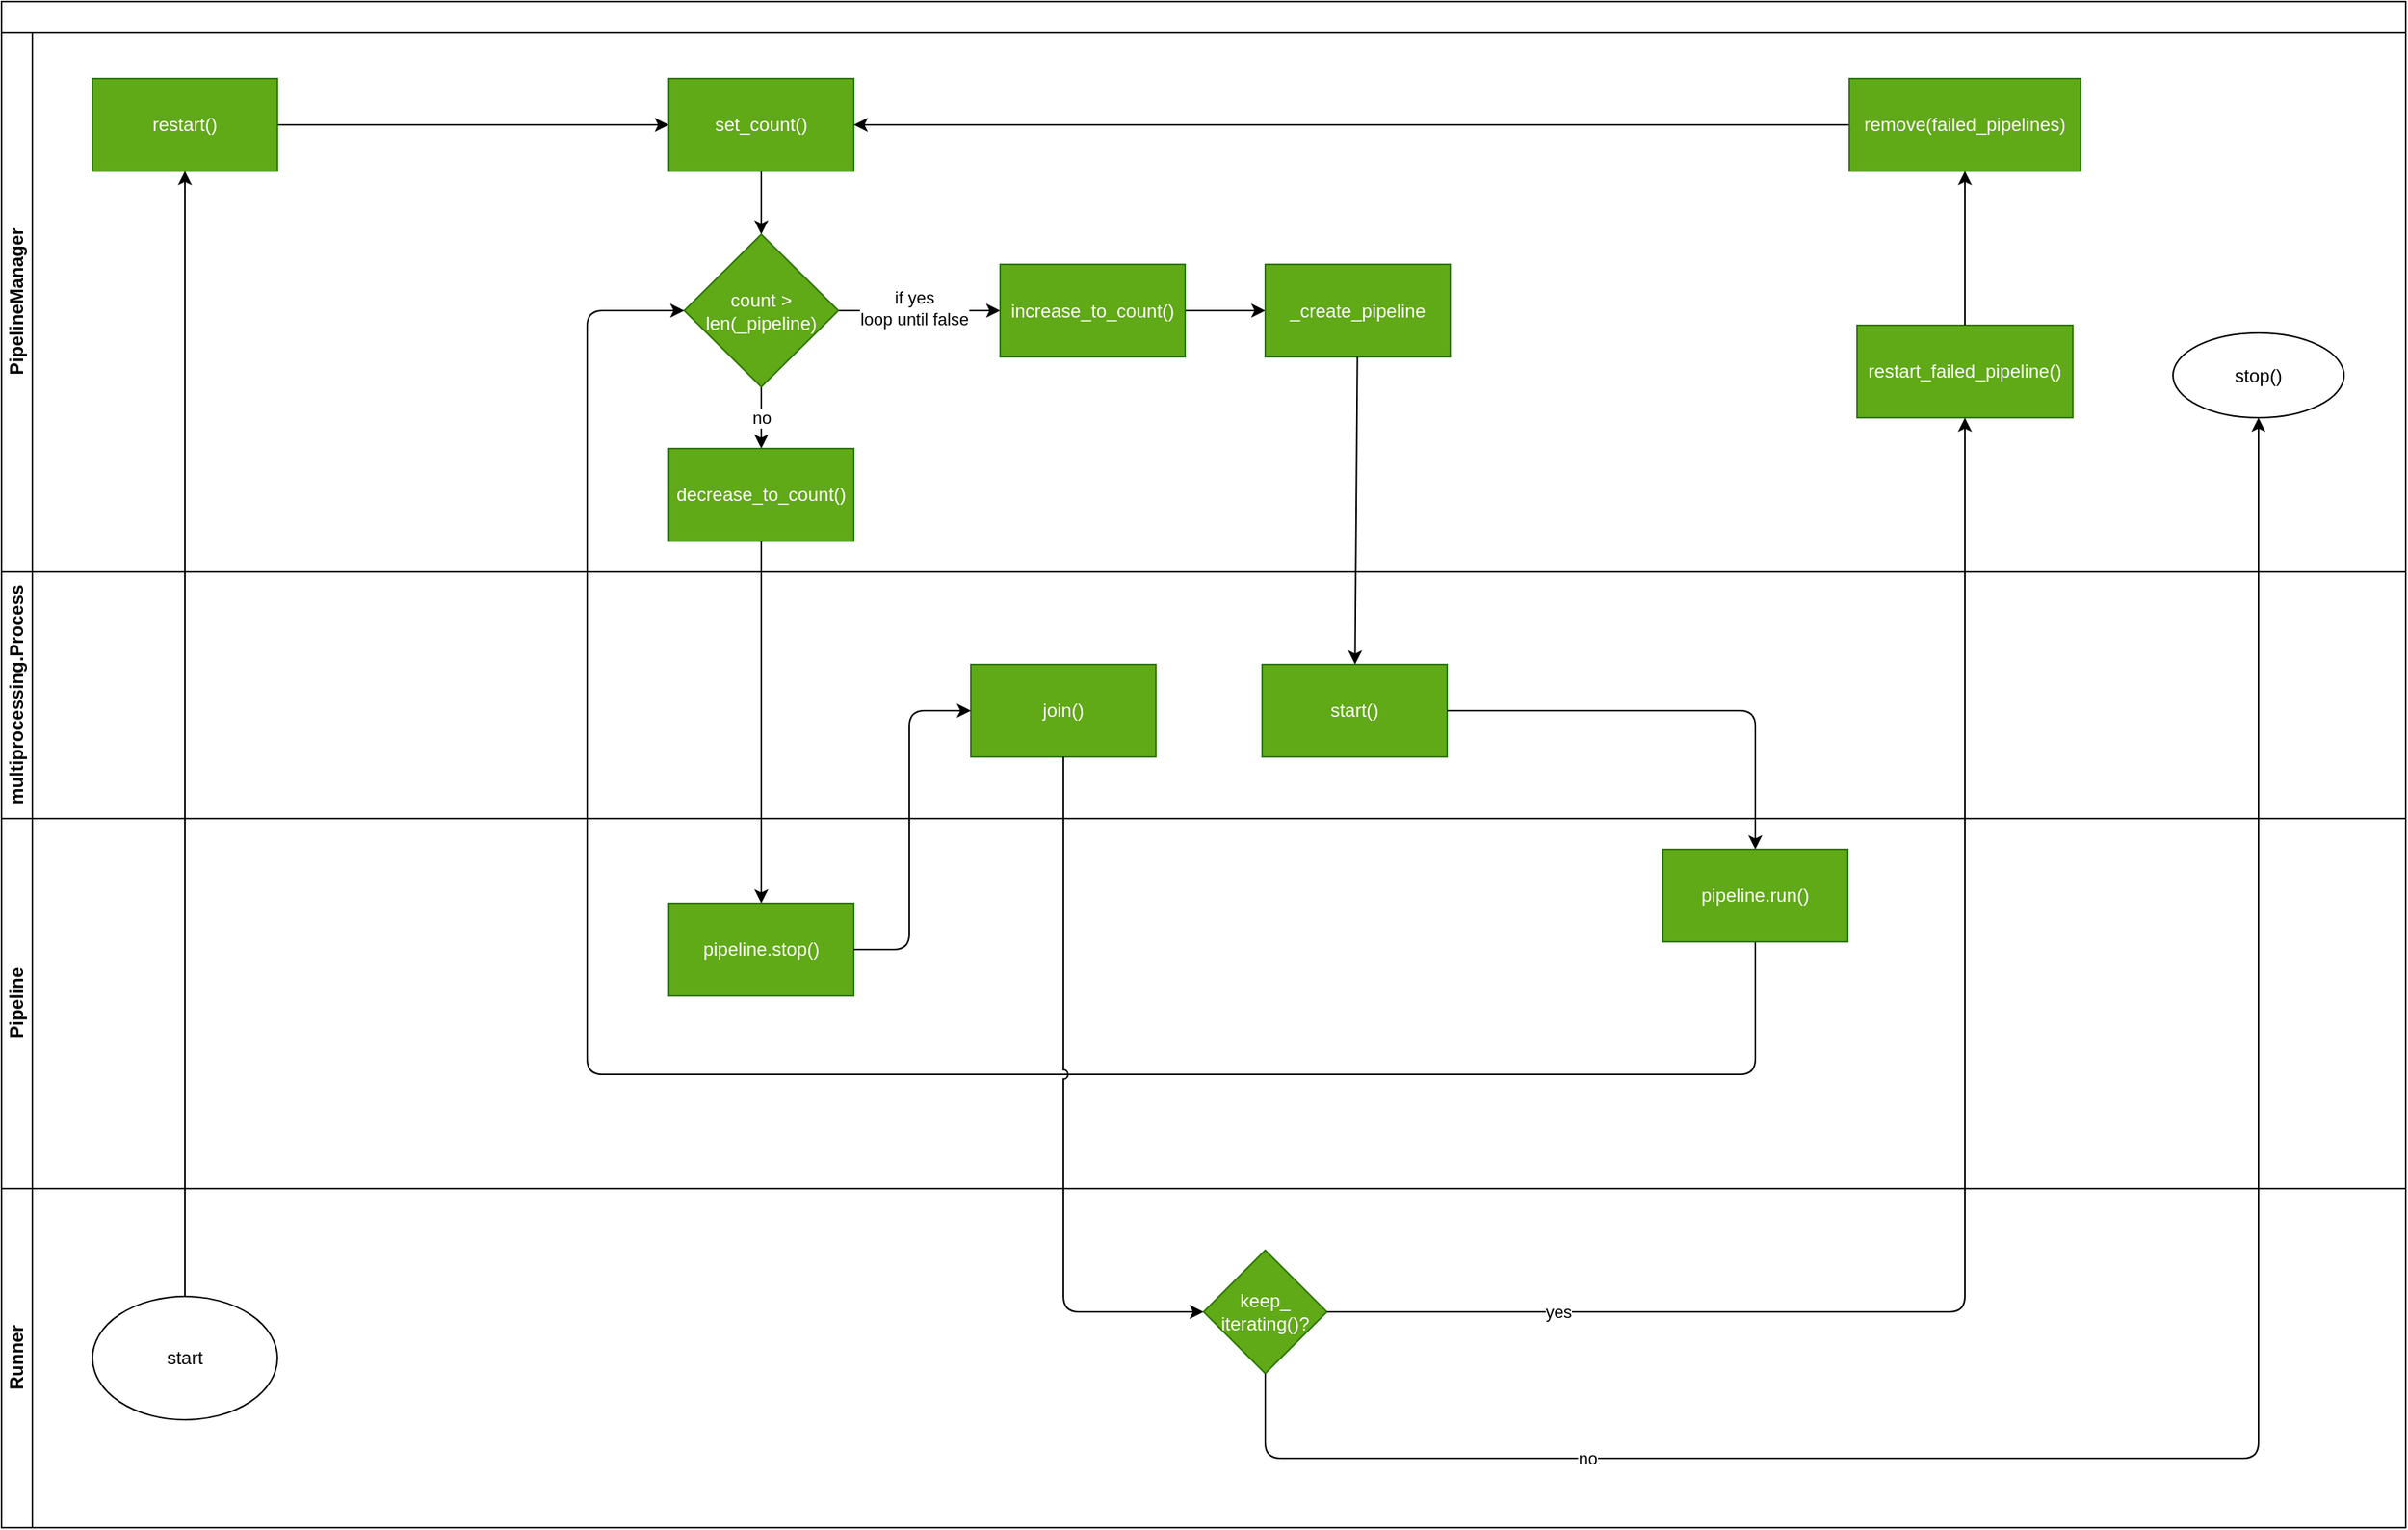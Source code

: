 <mxfile version="22.1.16" type="device">
  <diagram id="SRfpee8Bwv2kgKTGE94v" name="Page-1">
    <mxGraphModel dx="1728" dy="998" grid="1" gridSize="10" guides="1" tooltips="1" connect="1" arrows="1" fold="1" page="1" pageScale="1" pageWidth="850" pageHeight="1100" math="0" shadow="0">
      <root>
        <mxCell id="0" />
        <mxCell id="1" parent="0" />
        <mxCell id="9" value="" style="swimlane;html=1;childLayout=stackLayout;resizeParent=1;resizeParentMax=0;horizontal=1;startSize=20;horizontalStack=0;whiteSpace=wrap;" parent="1" vertex="1">
          <mxGeometry x="11" y="15" width="1560" height="990" as="geometry" />
        </mxCell>
        <mxCell id="10" value="PipelineManager" style="swimlane;html=1;startSize=20;horizontal=0;" parent="9" vertex="1">
          <mxGeometry y="20" width="1560" height="350" as="geometry" />
        </mxCell>
        <mxCell id="17" value="" style="edgeStyle=none;html=1;exitX=1;exitY=0.5;exitDx=0;exitDy=0;" parent="10" source="armna5WRkvfgfis_-d7w-70" target="16" edge="1">
          <mxGeometry relative="1" as="geometry">
            <mxPoint x="380" y="60" as="sourcePoint" />
          </mxGeometry>
        </mxCell>
        <mxCell id="21" value="" style="edgeStyle=none;html=1;" parent="10" source="16" target="20" edge="1">
          <mxGeometry relative="1" as="geometry" />
        </mxCell>
        <mxCell id="16" value="set_count()" style="whiteSpace=wrap;html=1;fillColor=#60a917;fontColor=#ffffff;strokeColor=#2D7600;" parent="10" vertex="1">
          <mxGeometry x="433" y="30" width="120" height="60" as="geometry" />
        </mxCell>
        <mxCell id="23" value="no" style="edgeStyle=none;html=1;" parent="10" source="20" target="22" edge="1">
          <mxGeometry relative="1" as="geometry" />
        </mxCell>
        <mxCell id="29" value="" style="edgeStyle=none;html=1;" parent="10" source="20" target="28" edge="1">
          <mxGeometry relative="1" as="geometry" />
        </mxCell>
        <mxCell id="40" value="if yes &lt;br&gt;loop until false" style="edgeLabel;html=1;align=center;verticalAlign=middle;resizable=0;points=[];" parent="29" vertex="1" connectable="0">
          <mxGeometry x="-0.275" y="2" relative="1" as="geometry">
            <mxPoint x="11" as="offset" />
          </mxGeometry>
        </mxCell>
        <mxCell id="20" value="count &amp;gt; len(_pipeline)" style="rhombus;whiteSpace=wrap;html=1;fillColor=#60a917;fontColor=#ffffff;strokeColor=#2D7600;" parent="10" vertex="1">
          <mxGeometry x="443" y="131" width="100" height="99" as="geometry" />
        </mxCell>
        <mxCell id="22" value="decrease_to_count()" style="whiteSpace=wrap;html=1;fillColor=#60a917;fontColor=#ffffff;strokeColor=#2D7600;" parent="10" vertex="1">
          <mxGeometry x="433" y="270" width="120" height="60" as="geometry" />
        </mxCell>
        <mxCell id="31" value="" style="edgeStyle=none;html=1;" parent="10" source="28" target="30" edge="1">
          <mxGeometry relative="1" as="geometry" />
        </mxCell>
        <mxCell id="28" value="increase_to_count()" style="whiteSpace=wrap;html=1;fillColor=#60a917;fontColor=#ffffff;strokeColor=#2D7600;" parent="10" vertex="1">
          <mxGeometry x="648" y="150.5" width="120" height="60" as="geometry" />
        </mxCell>
        <mxCell id="30" value="_create_pipeline" style="whiteSpace=wrap;html=1;fillColor=#60a917;fontColor=#ffffff;strokeColor=#2D7600;" parent="10" vertex="1">
          <mxGeometry x="820" y="150.5" width="120" height="60" as="geometry" />
        </mxCell>
        <mxCell id="66" value="stop()" style="ellipse;whiteSpace=wrap;html=1;" parent="10" vertex="1">
          <mxGeometry x="1409" y="195" width="111" height="55" as="geometry" />
        </mxCell>
        <mxCell id="armna5WRkvfgfis_-d7w-70" value="restart()" style="whiteSpace=wrap;html=1;fillColor=#60a917;fontColor=#ffffff;strokeColor=#2D7600;" vertex="1" parent="10">
          <mxGeometry x="59" y="30" width="120" height="60" as="geometry" />
        </mxCell>
        <mxCell id="armna5WRkvfgfis_-d7w-73" style="edgeStyle=orthogonalEdgeStyle;rounded=0;orthogonalLoop=1;jettySize=auto;html=1;" edge="1" parent="10" source="59" target="16">
          <mxGeometry relative="1" as="geometry" />
        </mxCell>
        <mxCell id="59" value="remove(failed_pipelines)" style="whiteSpace=wrap;html=1;rounded=0;fillColor=#60a917;fontColor=#ffffff;strokeColor=#2D7600;" parent="10" vertex="1">
          <mxGeometry x="1199" y="30" width="150" height="60" as="geometry" />
        </mxCell>
        <mxCell id="57" value="restart_failed_pipeline()" style="whiteSpace=wrap;html=1;rounded=0;fillColor=#60a917;fontColor=#ffffff;strokeColor=#2D7600;" parent="10" vertex="1">
          <mxGeometry x="1204" y="190" width="140" height="60" as="geometry" />
        </mxCell>
        <mxCell id="60" value="" style="edgeStyle=orthogonalEdgeStyle;jumpStyle=arc;html=1;" parent="10" source="57" target="59" edge="1">
          <mxGeometry relative="1" as="geometry" />
        </mxCell>
        <mxCell id="12" value="multiprocessing.Process" style="swimlane;html=1;startSize=20;horizontal=0;" parent="9" vertex="1">
          <mxGeometry y="370" width="1560" height="160" as="geometry" />
        </mxCell>
        <mxCell id="32" value="start()" style="whiteSpace=wrap;html=1;fillColor=#60a917;fontColor=#ffffff;strokeColor=#2D7600;" parent="12" vertex="1">
          <mxGeometry x="818" y="60" width="120" height="60" as="geometry" />
        </mxCell>
        <mxCell id="26" value="join()" style="whiteSpace=wrap;html=1;rounded=0;fillColor=#60a917;fontColor=#ffffff;strokeColor=#2D7600;" parent="12" vertex="1">
          <mxGeometry x="629" y="60" width="120" height="60" as="geometry" />
        </mxCell>
        <mxCell id="24" style="edgeStyle=none;html=1;" parent="9" source="22" target="25" edge="1">
          <mxGeometry relative="1" as="geometry">
            <mxPoint x="673" y="630" as="targetPoint" />
          </mxGeometry>
        </mxCell>
        <mxCell id="33" value="" style="edgeStyle=none;html=1;" parent="9" source="30" target="32" edge="1">
          <mxGeometry relative="1" as="geometry" />
        </mxCell>
        <mxCell id="39" value="" style="edgeStyle=orthogonalEdgeStyle;html=1;entryX=0.5;entryY=0;entryDx=0;entryDy=0;" parent="9" source="32" target="38" edge="1">
          <mxGeometry relative="1" as="geometry">
            <Array as="points">
              <mxPoint x="1138" y="460" />
            </Array>
            <mxPoint x="1118" y="460" as="sourcePoint" />
          </mxGeometry>
        </mxCell>
        <mxCell id="42" style="edgeStyle=orthogonalEdgeStyle;html=1;entryX=0;entryY=0.5;entryDx=0;entryDy=0;exitX=0.5;exitY=1;exitDx=0;exitDy=0;" parent="9" source="38" target="20" edge="1">
          <mxGeometry relative="1" as="geometry">
            <Array as="points">
              <mxPoint x="1138" y="696" />
              <mxPoint x="380" y="696" />
              <mxPoint x="380" y="201" />
            </Array>
          </mxGeometry>
        </mxCell>
        <mxCell id="11" value="Pipeline" style="swimlane;html=1;startSize=20;horizontal=0;" parent="9" vertex="1">
          <mxGeometry y="530" width="1560" height="240" as="geometry" />
        </mxCell>
        <mxCell id="25" value="pipeline.stop()" style="rounded=0;whiteSpace=wrap;html=1;fillColor=#60a917;fontColor=#ffffff;strokeColor=#2D7600;" parent="11" vertex="1">
          <mxGeometry x="433" y="55" width="120" height="60" as="geometry" />
        </mxCell>
        <mxCell id="38" value="pipeline.run()" style="whiteSpace=wrap;html=1;fillColor=#60a917;fontColor=#ffffff;strokeColor=#2D7600;" parent="11" vertex="1">
          <mxGeometry x="1078" y="20" width="120" height="60" as="geometry" />
        </mxCell>
        <mxCell id="49" style="edgeStyle=orthogonalEdgeStyle;html=1;jumpStyle=arc;entryX=0;entryY=0.5;entryDx=0;entryDy=0;exitX=0.5;exitY=1;exitDx=0;exitDy=0;" parent="9" source="26" target="53" edge="1">
          <mxGeometry relative="1" as="geometry">
            <mxPoint x="655.526" y="720" as="targetPoint" />
          </mxGeometry>
        </mxCell>
        <mxCell id="43" value="Runner" style="swimlane;html=1;startSize=20;horizontal=0;" parent="9" vertex="1">
          <mxGeometry y="770" width="1560" height="220" as="geometry" />
        </mxCell>
        <mxCell id="53" value="keep_&lt;br&gt;iterating()?" style="rhombus;whiteSpace=wrap;html=1;rounded=0;fillColor=#60a917;fontColor=#ffffff;strokeColor=#2D7600;" parent="43" vertex="1">
          <mxGeometry x="780" y="40" width="80" height="80" as="geometry" />
        </mxCell>
        <mxCell id="armna5WRkvfgfis_-d7w-68" value="start" style="ellipse;whiteSpace=wrap;html=1;" vertex="1" parent="43">
          <mxGeometry x="59" y="70" width="120" height="80" as="geometry" />
        </mxCell>
        <mxCell id="armna5WRkvfgfis_-d7w-69" style="edgeStyle=orthogonalEdgeStyle;rounded=0;orthogonalLoop=1;jettySize=auto;html=1;entryX=0.5;entryY=1;entryDx=0;entryDy=0;" edge="1" parent="9" source="armna5WRkvfgfis_-d7w-68" target="armna5WRkvfgfis_-d7w-70">
          <mxGeometry relative="1" as="geometry">
            <mxPoint x="119" y="120" as="targetPoint" />
          </mxGeometry>
        </mxCell>
        <mxCell id="27" value="" style="edgeStyle=orthogonalEdgeStyle;html=1;exitX=1;exitY=0.5;exitDx=0;exitDy=0;entryX=0;entryY=0.5;entryDx=0;entryDy=0;" parent="9" source="25" target="26" edge="1">
          <mxGeometry relative="1" as="geometry">
            <Array as="points">
              <mxPoint x="589" y="615" />
              <mxPoint x="589" y="460" />
            </Array>
          </mxGeometry>
        </mxCell>
        <mxCell id="63" style="edgeStyle=orthogonalEdgeStyle;html=1;entryX=0.5;entryY=1;entryDx=0;entryDy=0;exitX=0.5;exitY=1;exitDx=0;exitDy=0;" parent="9" source="53" target="66" edge="1">
          <mxGeometry relative="1" as="geometry">
            <mxPoint x="1035" y="945" as="targetPoint" />
            <Array as="points">
              <mxPoint x="820" y="945" />
              <mxPoint x="1465" y="945" />
            </Array>
          </mxGeometry>
        </mxCell>
        <mxCell id="68" value="no" style="edgeLabel;html=1;align=center;verticalAlign=middle;resizable=0;points=[];" parent="63" vertex="1" connectable="0">
          <mxGeometry x="0.085" y="2" relative="1" as="geometry">
            <mxPoint x="-434" y="46" as="offset" />
          </mxGeometry>
        </mxCell>
        <mxCell id="56" value="" style="edgeStyle=orthogonalEdgeStyle;jumpStyle=arc;html=1;" parent="9" source="53" target="57" edge="1">
          <mxGeometry relative="1" as="geometry">
            <mxPoint x="1035" y="850" as="targetPoint" />
          </mxGeometry>
        </mxCell>
        <mxCell id="67" value="yes" style="edgeLabel;html=1;align=center;verticalAlign=middle;resizable=0;points=[];" parent="56" vertex="1" connectable="0">
          <mxGeometry x="-0.33" relative="1" as="geometry">
            <mxPoint x="-183" as="offset" />
          </mxGeometry>
        </mxCell>
      </root>
    </mxGraphModel>
  </diagram>
</mxfile>
